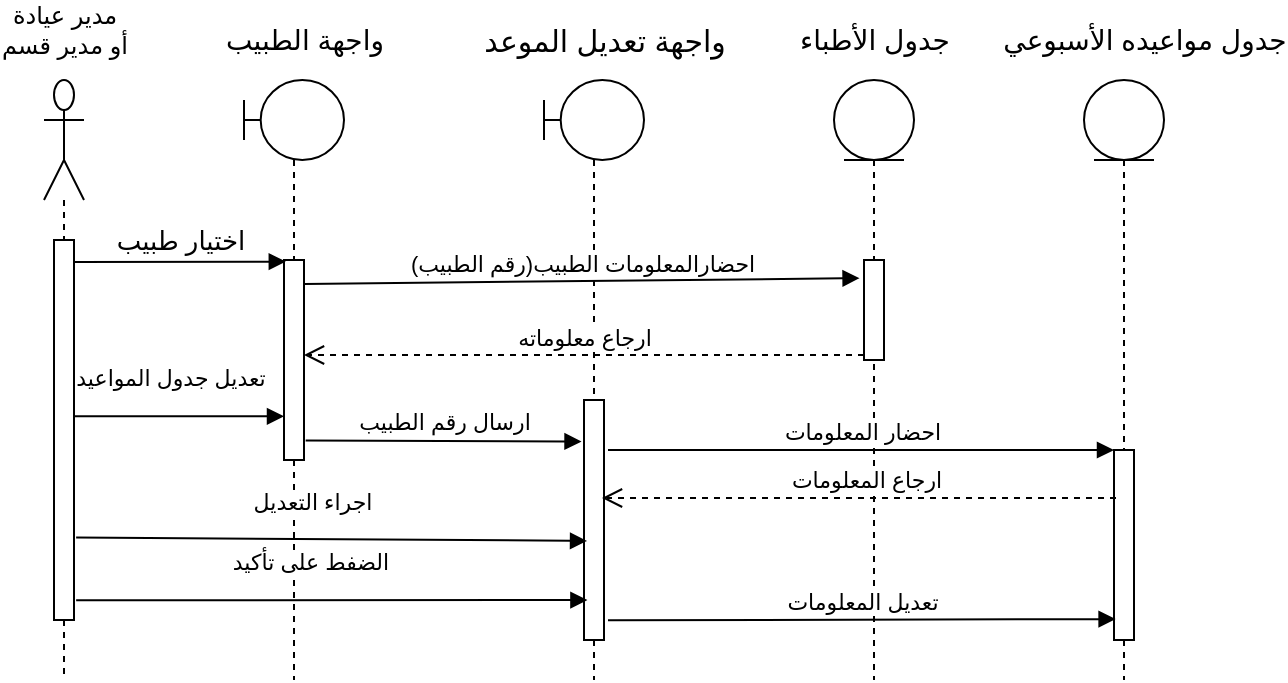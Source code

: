 <mxfile version="13.9.9" type="device"><diagram id="40PqADjVMPJD1P2_ba5S" name="Page-1"><mxGraphModel dx="706" dy="414" grid="1" gridSize="10" guides="1" tooltips="1" connect="1" arrows="1" fold="1" page="1" pageScale="1" pageWidth="850" pageHeight="1100" math="0" shadow="0"><root><mxCell id="0"/><mxCell id="1" parent="0"/><mxCell id="3wO4uc7I3rOL4LX29OHm-3" value="" style="shape=umlLifeline;participant=umlActor;perimeter=lifelinePerimeter;whiteSpace=wrap;html=1;container=1;collapsible=0;recursiveResize=0;verticalAlign=top;spacingTop=36;outlineConnect=0;size=60;" vertex="1" parent="1"><mxGeometry x="100" y="100" width="20" height="300" as="geometry"/></mxCell><mxCell id="3wO4uc7I3rOL4LX29OHm-34" value="" style="html=1;points=[];perimeter=orthogonalPerimeter;" vertex="1" parent="3wO4uc7I3rOL4LX29OHm-3"><mxGeometry x="5" y="80" width="10" height="190" as="geometry"/></mxCell><mxCell id="3wO4uc7I3rOL4LX29OHm-5" value="" style="shape=umlLifeline;participant=umlBoundary;perimeter=lifelinePerimeter;whiteSpace=wrap;html=1;container=1;collapsible=0;recursiveResize=0;verticalAlign=top;spacingTop=36;outlineConnect=0;" vertex="1" parent="1"><mxGeometry x="350" y="100" width="50" height="300" as="geometry"/></mxCell><mxCell id="3wO4uc7I3rOL4LX29OHm-23" value="" style="html=1;points=[];perimeter=orthogonalPerimeter;" vertex="1" parent="3wO4uc7I3rOL4LX29OHm-5"><mxGeometry x="20" y="160" width="10" height="120" as="geometry"/></mxCell><mxCell id="3wO4uc7I3rOL4LX29OHm-6" value="" style="shape=umlLifeline;participant=umlBoundary;perimeter=lifelinePerimeter;whiteSpace=wrap;html=1;container=1;collapsible=0;recursiveResize=0;verticalAlign=top;spacingTop=36;outlineConnect=0;" vertex="1" parent="1"><mxGeometry x="200" y="100" width="50" height="300" as="geometry"/></mxCell><mxCell id="3wO4uc7I3rOL4LX29OHm-10" value="" style="html=1;points=[];perimeter=orthogonalPerimeter;" vertex="1" parent="3wO4uc7I3rOL4LX29OHm-6"><mxGeometry x="20" y="90" width="10" height="100" as="geometry"/></mxCell><mxCell id="3wO4uc7I3rOL4LX29OHm-7" value="&lt;font style=&quot;font-size: 14px&quot;&gt;واجهة الطبيب&lt;/font&gt;" style="text;html=1;align=center;verticalAlign=middle;resizable=0;points=[];autosize=1;" vertex="1" parent="1"><mxGeometry x="190" y="70" width="80" height="20" as="geometry"/></mxCell><mxCell id="3wO4uc7I3rOL4LX29OHm-9" value="&lt;font style=&quot;font-size: 15px&quot;&gt;واجهة تعديل الموعد&lt;/font&gt;" style="text;html=1;align=center;verticalAlign=middle;resizable=0;points=[];autosize=1;" vertex="1" parent="1"><mxGeometry x="325" y="70" width="110" height="20" as="geometry"/></mxCell><mxCell id="3wO4uc7I3rOL4LX29OHm-12" value="" style="shape=umlLifeline;participant=umlEntity;perimeter=lifelinePerimeter;whiteSpace=wrap;html=1;container=1;collapsible=0;recursiveResize=0;verticalAlign=top;spacingTop=36;outlineConnect=0;" vertex="1" parent="1"><mxGeometry x="495" y="100" width="40" height="300" as="geometry"/></mxCell><mxCell id="3wO4uc7I3rOL4LX29OHm-17" value="" style="html=1;points=[];perimeter=orthogonalPerimeter;" vertex="1" parent="3wO4uc7I3rOL4LX29OHm-12"><mxGeometry x="15" y="90" width="10" height="50" as="geometry"/></mxCell><mxCell id="3wO4uc7I3rOL4LX29OHm-13" value="&lt;font style=&quot;font-size: 14px&quot;&gt;جدول الأطباء&lt;/font&gt;" style="text;html=1;align=center;verticalAlign=middle;resizable=0;points=[];autosize=1;" vertex="1" parent="1"><mxGeometry x="475" y="70" width="80" height="20" as="geometry"/></mxCell><mxCell id="3wO4uc7I3rOL4LX29OHm-15" value="" style="shape=umlLifeline;participant=umlEntity;perimeter=lifelinePerimeter;whiteSpace=wrap;html=1;container=1;collapsible=0;recursiveResize=0;verticalAlign=top;spacingTop=36;outlineConnect=0;" vertex="1" parent="1"><mxGeometry x="620" y="100" width="40" height="300" as="geometry"/></mxCell><mxCell id="3wO4uc7I3rOL4LX29OHm-26" value="" style="html=1;points=[];perimeter=orthogonalPerimeter;" vertex="1" parent="3wO4uc7I3rOL4LX29OHm-15"><mxGeometry x="15" y="185" width="10" height="95" as="geometry"/></mxCell><mxCell id="3wO4uc7I3rOL4LX29OHm-16" value="&lt;font style=&quot;font-size: 14px&quot;&gt;جدول مواعيده الأسبوعي&lt;/font&gt;" style="text;html=1;align=center;verticalAlign=middle;resizable=0;points=[];autosize=1;" vertex="1" parent="1"><mxGeometry x="585" y="70" width="130" height="20" as="geometry"/></mxCell><mxCell id="3wO4uc7I3rOL4LX29OHm-18" value="(احضارالمعلومات الطبيب(رقم الطبيب" style="html=1;verticalAlign=bottom;endArrow=block;entryX=-0.221;entryY=0.182;entryDx=0;entryDy=0;entryPerimeter=0;exitX=1.028;exitY=0.12;exitDx=0;exitDy=0;exitPerimeter=0;" edge="1" target="3wO4uc7I3rOL4LX29OHm-17" parent="1" source="3wO4uc7I3rOL4LX29OHm-10"><mxGeometry relative="1" as="geometry"><mxPoint x="240" y="200" as="sourcePoint"/><mxPoint x="479.61" y="200" as="targetPoint"/></mxGeometry></mxCell><mxCell id="3wO4uc7I3rOL4LX29OHm-19" value="ارجاع معلوماته" style="html=1;verticalAlign=bottom;endArrow=open;dashed=1;endSize=8;exitX=0;exitY=0.95;" edge="1" source="3wO4uc7I3rOL4LX29OHm-17" parent="1" target="3wO4uc7I3rOL4LX29OHm-10"><mxGeometry relative="1" as="geometry"><mxPoint x="240" y="240" as="targetPoint"/><Array as="points"/></mxGeometry></mxCell><mxCell id="3wO4uc7I3rOL4LX29OHm-22" value="تعديل جدول المواعيد" style="html=1;verticalAlign=bottom;endArrow=block;exitX=0.997;exitY=0.464;exitDx=0;exitDy=0;exitPerimeter=0;" edge="1" parent="1" source="3wO4uc7I3rOL4LX29OHm-34" target="3wO4uc7I3rOL4LX29OHm-10"><mxGeometry x="-0.089" y="10" width="80" relative="1" as="geometry"><mxPoint x="120" y="269" as="sourcePoint"/><mxPoint x="190" y="270" as="targetPoint"/><mxPoint as="offset"/></mxGeometry></mxCell><mxCell id="3wO4uc7I3rOL4LX29OHm-24" value="ارسال رقم الطبيب" style="html=1;verticalAlign=bottom;endArrow=block;exitX=1.083;exitY=0.902;exitDx=0;exitDy=0;exitPerimeter=0;entryX=-0.124;entryY=0.173;entryDx=0;entryDy=0;entryPerimeter=0;" edge="1" parent="1" source="3wO4uc7I3rOL4LX29OHm-10" target="3wO4uc7I3rOL4LX29OHm-23"><mxGeometry width="80" relative="1" as="geometry"><mxPoint x="230" y="280" as="sourcePoint"/><mxPoint x="370" y="278" as="targetPoint"/></mxGeometry></mxCell><mxCell id="3wO4uc7I3rOL4LX29OHm-27" value="احضار المعلومات" style="html=1;verticalAlign=bottom;endArrow=block;entryX=0;entryY=0;" edge="1" target="3wO4uc7I3rOL4LX29OHm-26" parent="1"><mxGeometry relative="1" as="geometry"><mxPoint x="382" y="285" as="sourcePoint"/><Array as="points"/></mxGeometry></mxCell><mxCell id="3wO4uc7I3rOL4LX29OHm-28" value="ارجاع المعلومات" style="html=1;verticalAlign=bottom;endArrow=open;dashed=1;endSize=8;" edge="1" parent="1"><mxGeometry x="-0.022" relative="1" as="geometry"><mxPoint x="379" y="309" as="targetPoint"/><mxPoint x="636" y="309" as="sourcePoint"/><mxPoint as="offset"/></mxGeometry></mxCell><mxCell id="3wO4uc7I3rOL4LX29OHm-30" value="اجراء التعديل" style="html=1;verticalAlign=bottom;endArrow=block;entryX=0.152;entryY=0.587;entryDx=0;entryDy=0;entryPerimeter=0;exitX=1.107;exitY=0.783;exitDx=0;exitDy=0;exitPerimeter=0;" edge="1" parent="1" source="3wO4uc7I3rOL4LX29OHm-34" target="3wO4uc7I3rOL4LX29OHm-23"><mxGeometry x="-0.082" y="10" width="80" relative="1" as="geometry"><mxPoint x="130" y="330" as="sourcePoint"/><mxPoint x="280" y="330" as="targetPoint"/><mxPoint as="offset"/></mxGeometry></mxCell><mxCell id="3wO4uc7I3rOL4LX29OHm-31" value="الضفط على تأكيد" style="html=1;verticalAlign=bottom;endArrow=block;entryX=0.152;entryY=0.587;entryDx=0;entryDy=0;entryPerimeter=0;exitX=1.107;exitY=0.948;exitDx=0;exitDy=0;exitPerimeter=0;" edge="1" parent="1" source="3wO4uc7I3rOL4LX29OHm-34"><mxGeometry x="-0.083" y="10" width="80" relative="1" as="geometry"><mxPoint x="130" y="360" as="sourcePoint"/><mxPoint x="371.71" y="360.0" as="targetPoint"/><mxPoint as="offset"/></mxGeometry></mxCell><mxCell id="3wO4uc7I3rOL4LX29OHm-32" value="تعديل المعلومات" style="html=1;verticalAlign=bottom;endArrow=block;exitX=1.2;exitY=0.918;exitDx=0;exitDy=0;exitPerimeter=0;entryX=0.079;entryY=0.89;entryDx=0;entryDy=0;entryPerimeter=0;" edge="1" parent="1" source="3wO4uc7I3rOL4LX29OHm-23" target="3wO4uc7I3rOL4LX29OHm-26"><mxGeometry width="80" relative="1" as="geometry"><mxPoint x="420" y="370" as="sourcePoint"/><mxPoint x="595" y="370" as="targetPoint"/><Array as="points"/></mxGeometry></mxCell><mxCell id="3wO4uc7I3rOL4LX29OHm-33" value="مدير عيادة&lt;br&gt;أو مدير قسم&lt;br&gt;" style="text;html=1;align=center;verticalAlign=middle;resizable=0;points=[];autosize=1;" vertex="1" parent="1"><mxGeometry x="80" y="60" width="60" height="30" as="geometry"/></mxCell><mxCell id="3wO4uc7I3rOL4LX29OHm-36" value="&lt;span style=&quot;font-size: 13px&quot;&gt;اختيار طبيب&lt;/span&gt;" style="html=1;verticalAlign=bottom;endArrow=block;entryX=0.09;entryY=0.008;entryDx=0;entryDy=0;entryPerimeter=0;" edge="1" parent="1" target="3wO4uc7I3rOL4LX29OHm-10"><mxGeometry width="80" relative="1" as="geometry"><mxPoint x="115" y="191" as="sourcePoint"/><mxPoint x="221" y="196" as="targetPoint"/><Array as="points"/></mxGeometry></mxCell></root></mxGraphModel></diagram></mxfile>